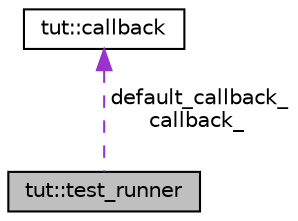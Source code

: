 digraph G
{
  edge [fontname="Helvetica",fontsize="10",labelfontname="Helvetica",labelfontsize="10"];
  node [fontname="Helvetica",fontsize="10",shape=record];
  Node1 [label="tut::test_runner",height=0.2,width=0.4,color="black", fillcolor="grey75", style="filled" fontcolor="black"];
  Node2 -> Node1 [dir="back",color="darkorchid3",fontsize="10",style="dashed",label=" default_callback_\ncallback_" ,fontname="Helvetica"];
  Node2 [label="tut::callback",height=0.2,width=0.4,color="black", fillcolor="white", style="filled",URL="$structtut_1_1callback.html",tooltip="Test runner callback interface."];
}
